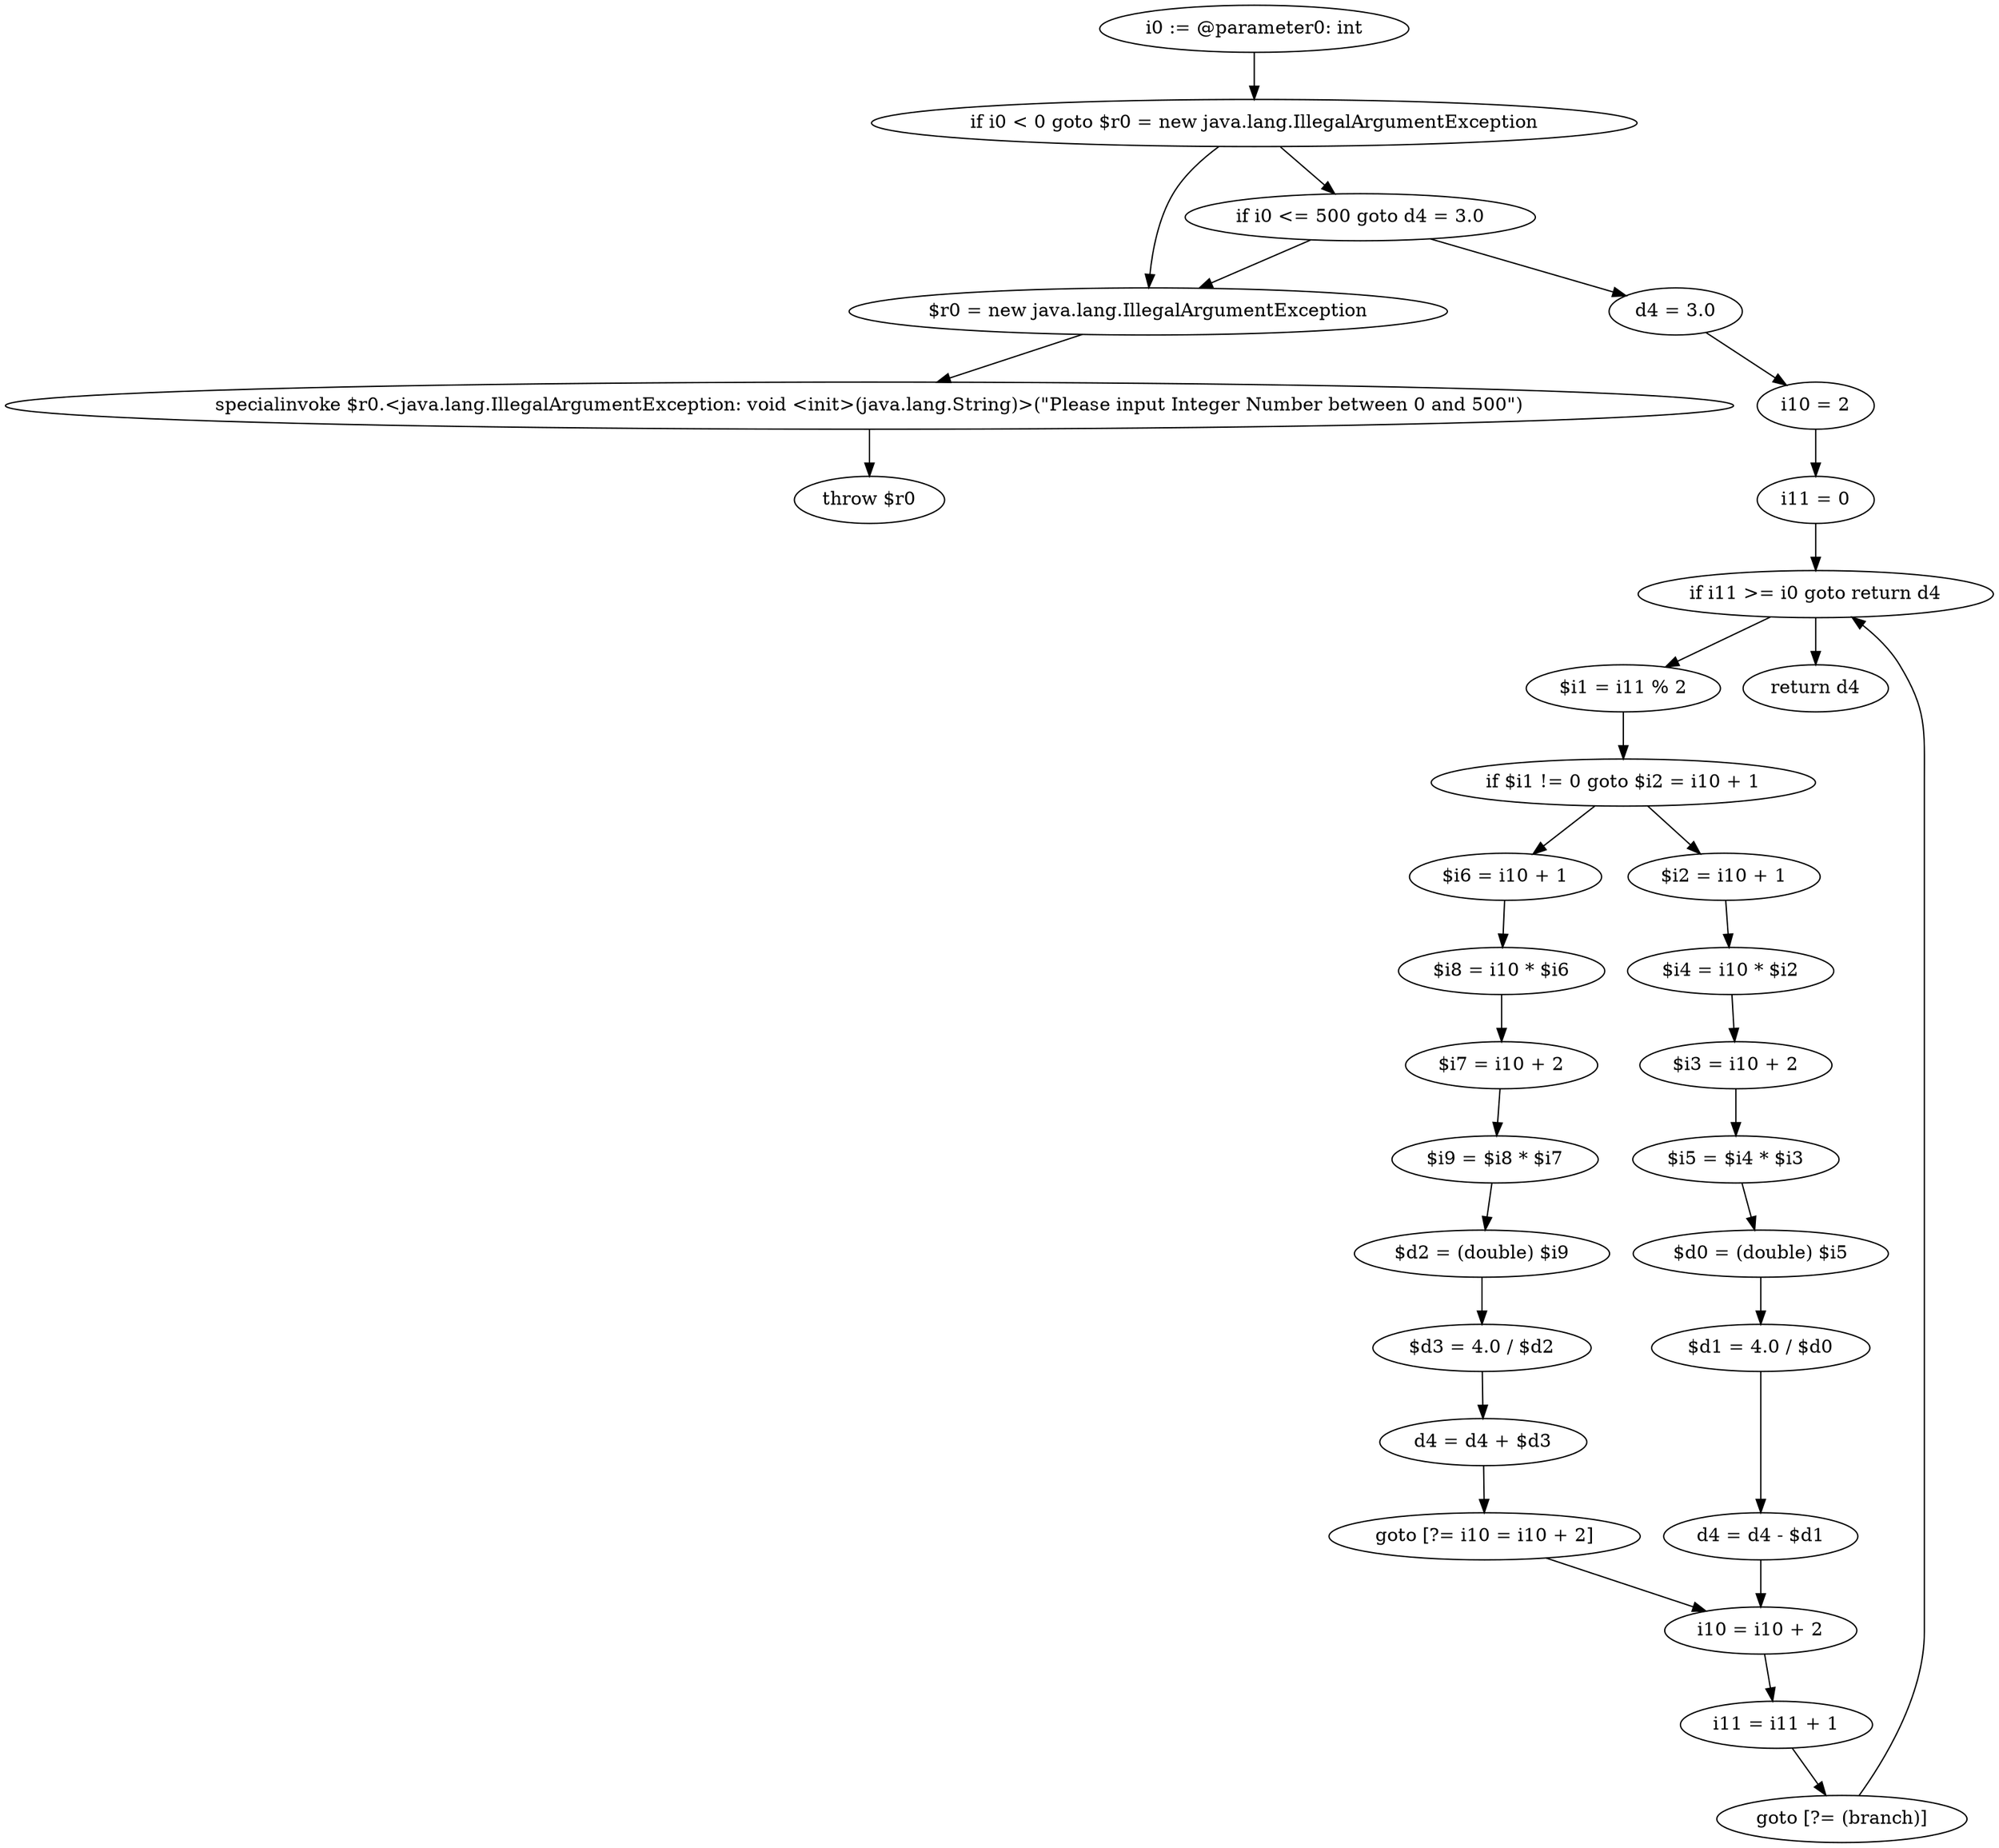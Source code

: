 digraph "unitGraph" {
    "i0 := @parameter0: int"
    "if i0 < 0 goto $r0 = new java.lang.IllegalArgumentException"
    "if i0 <= 500 goto d4 = 3.0"
    "$r0 = new java.lang.IllegalArgumentException"
    "specialinvoke $r0.<java.lang.IllegalArgumentException: void <init>(java.lang.String)>(\"Please input Integer Number between 0 and 500\")"
    "throw $r0"
    "d4 = 3.0"
    "i10 = 2"
    "i11 = 0"
    "if i11 >= i0 goto return d4"
    "$i1 = i11 % 2"
    "if $i1 != 0 goto $i2 = i10 + 1"
    "$i6 = i10 + 1"
    "$i8 = i10 * $i6"
    "$i7 = i10 + 2"
    "$i9 = $i8 * $i7"
    "$d2 = (double) $i9"
    "$d3 = 4.0 / $d2"
    "d4 = d4 + $d3"
    "goto [?= i10 = i10 + 2]"
    "$i2 = i10 + 1"
    "$i4 = i10 * $i2"
    "$i3 = i10 + 2"
    "$i5 = $i4 * $i3"
    "$d0 = (double) $i5"
    "$d1 = 4.0 / $d0"
    "d4 = d4 - $d1"
    "i10 = i10 + 2"
    "i11 = i11 + 1"
    "goto [?= (branch)]"
    "return d4"
    "i0 := @parameter0: int"->"if i0 < 0 goto $r0 = new java.lang.IllegalArgumentException";
    "if i0 < 0 goto $r0 = new java.lang.IllegalArgumentException"->"if i0 <= 500 goto d4 = 3.0";
    "if i0 < 0 goto $r0 = new java.lang.IllegalArgumentException"->"$r0 = new java.lang.IllegalArgumentException";
    "if i0 <= 500 goto d4 = 3.0"->"$r0 = new java.lang.IllegalArgumentException";
    "if i0 <= 500 goto d4 = 3.0"->"d4 = 3.0";
    "$r0 = new java.lang.IllegalArgumentException"->"specialinvoke $r0.<java.lang.IllegalArgumentException: void <init>(java.lang.String)>(\"Please input Integer Number between 0 and 500\")";
    "specialinvoke $r0.<java.lang.IllegalArgumentException: void <init>(java.lang.String)>(\"Please input Integer Number between 0 and 500\")"->"throw $r0";
    "d4 = 3.0"->"i10 = 2";
    "i10 = 2"->"i11 = 0";
    "i11 = 0"->"if i11 >= i0 goto return d4";
    "if i11 >= i0 goto return d4"->"$i1 = i11 % 2";
    "if i11 >= i0 goto return d4"->"return d4";
    "$i1 = i11 % 2"->"if $i1 != 0 goto $i2 = i10 + 1";
    "if $i1 != 0 goto $i2 = i10 + 1"->"$i6 = i10 + 1";
    "if $i1 != 0 goto $i2 = i10 + 1"->"$i2 = i10 + 1";
    "$i6 = i10 + 1"->"$i8 = i10 * $i6";
    "$i8 = i10 * $i6"->"$i7 = i10 + 2";
    "$i7 = i10 + 2"->"$i9 = $i8 * $i7";
    "$i9 = $i8 * $i7"->"$d2 = (double) $i9";
    "$d2 = (double) $i9"->"$d3 = 4.0 / $d2";
    "$d3 = 4.0 / $d2"->"d4 = d4 + $d3";
    "d4 = d4 + $d3"->"goto [?= i10 = i10 + 2]";
    "goto [?= i10 = i10 + 2]"->"i10 = i10 + 2";
    "$i2 = i10 + 1"->"$i4 = i10 * $i2";
    "$i4 = i10 * $i2"->"$i3 = i10 + 2";
    "$i3 = i10 + 2"->"$i5 = $i4 * $i3";
    "$i5 = $i4 * $i3"->"$d0 = (double) $i5";
    "$d0 = (double) $i5"->"$d1 = 4.0 / $d0";
    "$d1 = 4.0 / $d0"->"d4 = d4 - $d1";
    "d4 = d4 - $d1"->"i10 = i10 + 2";
    "i10 = i10 + 2"->"i11 = i11 + 1";
    "i11 = i11 + 1"->"goto [?= (branch)]";
    "goto [?= (branch)]"->"if i11 >= i0 goto return d4";
}
